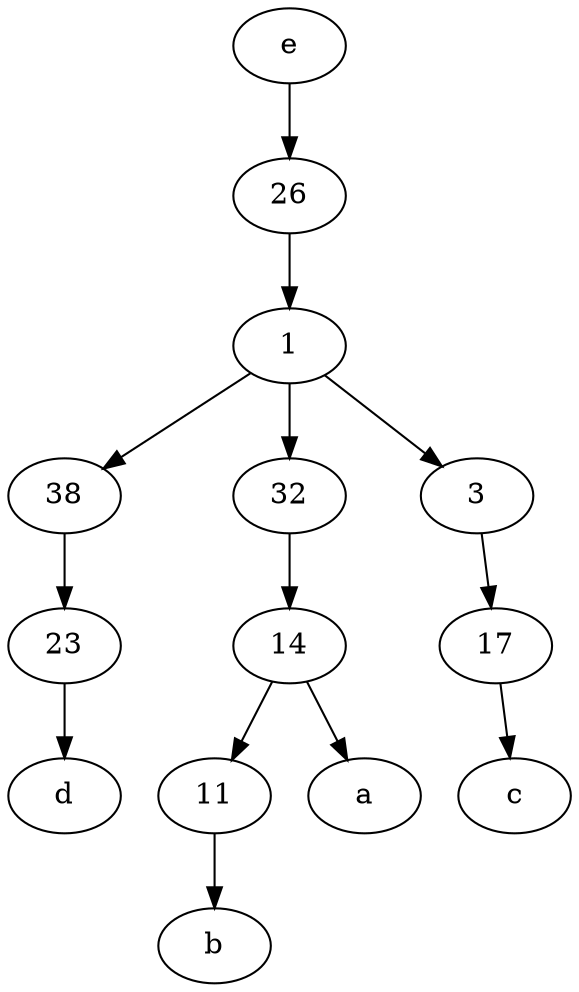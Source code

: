 digraph  {
	26;
	38;
	1;
	e [pos="30,50!"];
	14;
	11;
	32;
	3;
	23;
	17;
	17 -> c;
	14 -> a;
	11 -> b;
	32 -> 14;
	26 -> 1;
	23 -> d;
	e -> 26;
	1 -> 32;
	3 -> 17;
	1 -> 3;
	14 -> 11;
	1 -> 38;
	38 -> 23;

	}